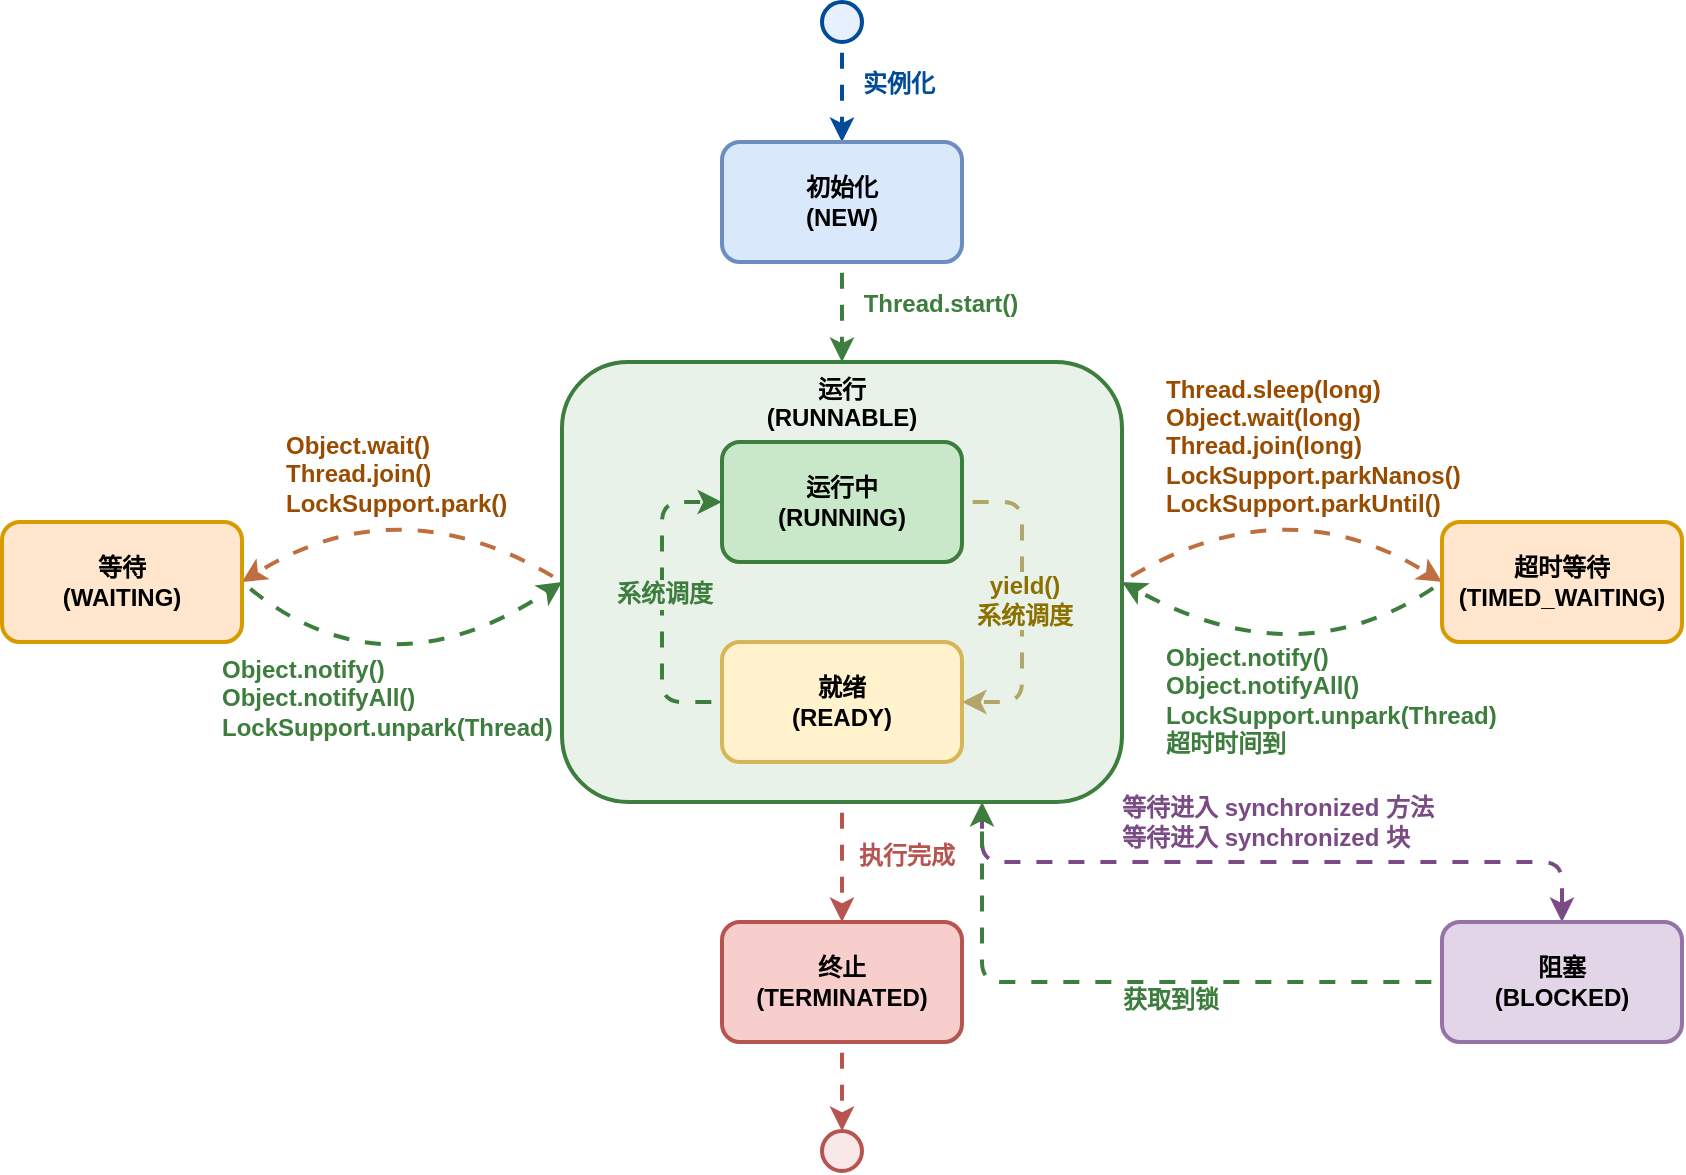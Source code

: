 <mxfile version="25.0.2">
  <diagram id="C5R1j_d1sZ6bN2mK0oP4" name="Page-1">
    <mxGraphModel dx="1420" dy="2062" grid="1" gridSize="10" guides="1" tooltips="1" connect="1" arrows="1" fold="1" page="1" pageScale="1" pageWidth="827" pageHeight="1169" math="0" shadow="0">
      <root>
        <mxCell id="0" />
        <mxCell id="1" parent="0" />
        <mxCell id="MH4kUnOyoTzqZymSGQnd-26" value="" style="rounded=0;orthogonalLoop=1;jettySize=auto;html=1;exitX=1;exitY=0.5;exitDx=0;exitDy=0;entryX=0;entryY=0.5;entryDx=0;entryDy=0;curved=1;fontSize=12;flowAnimation=1;fillColor=#fff5e6;strokeColor=#bf6f3f;strokeWidth=2;" parent="1" source="MH4kUnOyoTzqZymSGQnd-4" target="state_timed_waiting" edge="1">
          <mxGeometry y="20" relative="1" as="geometry">
            <Array as="points">
              <mxPoint x="680" y="240" />
            </Array>
            <mxPoint x="-10" y="-3" as="offset" />
          </mxGeometry>
        </mxCell>
        <mxCell id="1Cu20XynjvV-d4irG11N-1" value="&lt;span style=&quot;font-weight: bold; color: #994c00;&quot;&gt;Thread.sleep(long)&lt;/span&gt;&lt;br&gt;&lt;span style=&quot;font-weight: bold; color: #994c00;&quot;&gt;Object.wait(long)&lt;/span&gt;&lt;br&gt;&lt;span style=&quot;font-weight: bold; color: #994c00;&quot;&gt;Thread.join(long)&lt;/span&gt;&lt;br&gt;&lt;span style=&quot;font-weight: bold; color: #994c00;&quot;&gt;LockSupport.parkNanos()&lt;/span&gt;&lt;br&gt;&lt;span style=&quot;font-weight: bold; color: #994c00;&quot;&gt;LockSupport.parkUntil()&lt;/span&gt;" style="edgeLabel;html=1;align=left;verticalAlign=middle;resizable=0;points=[];fontSize=12;labelBackgroundColor=none;" parent="MH4kUnOyoTzqZymSGQnd-26" vertex="1" connectable="0">
          <mxGeometry x="-0.158" y="-20" relative="1" as="geometry">
            <mxPoint x="-58" y="-43" as="offset" />
          </mxGeometry>
        </mxCell>
        <mxCell id="MH4kUnOyoTzqZymSGQnd-29" value="" style="rounded=0;orthogonalLoop=1;jettySize=auto;html=1;exitX=0;exitY=0.5;exitDx=0;exitDy=0;entryX=1;entryY=0.5;entryDx=0;entryDy=0;curved=1;fontSize=13;flowAnimation=1;fillColor=#fff5e6;strokeColor=#bf6f3f;strokeWidth=2;" parent="1" source="MH4kUnOyoTzqZymSGQnd-4" target="state_waiting" edge="1">
          <mxGeometry x="-0.002" relative="1" as="geometry">
            <Array as="points">
              <mxPoint x="240" y="240" />
            </Array>
            <mxPoint as="offset" />
          </mxGeometry>
        </mxCell>
        <mxCell id="1Cu20XynjvV-d4irG11N-4" value="&lt;span style=&quot;font-weight: bold; color: #994c00;&quot;&gt;Object.wait()&lt;/span&gt;&lt;br&gt;&lt;span style=&quot;font-weight: bold; color: #994c00;&quot;&gt;Thread.join()&lt;/span&gt;&lt;br&gt;&lt;span style=&quot;font-weight: bold; color: #994c00;&quot;&gt;LockSupport.park()&lt;/span&gt;" style="edgeLabel;html=1;align=left;verticalAlign=middle;resizable=0;points=[];fontSize=12;labelBackgroundColor=none;" parent="MH4kUnOyoTzqZymSGQnd-29" vertex="1" connectable="0">
          <mxGeometry x="0.142" y="18" relative="1" as="geometry">
            <mxPoint x="-58" y="-26" as="offset" />
          </mxGeometry>
        </mxCell>
        <mxCell id="1Cu20XynjvV-d4irG11N-7" style="edgeStyle=orthogonalEdgeStyle;rounded=1;orthogonalLoop=1;jettySize=auto;html=1;exitX=0.75;exitY=1;exitDx=0;exitDy=0;curved=0;flowAnimation=1;fillColor=#f5ebf5;strokeColor=#7a4b85;strokeWidth=2;" parent="1" source="MH4kUnOyoTzqZymSGQnd-4" target="state_blocked" edge="1">
          <mxGeometry relative="1" as="geometry" />
        </mxCell>
        <mxCell id="1Cu20XynjvV-d4irG11N-8" value="&lt;span style=&quot;font-weight: bold; color: #7a4b85;&quot;&gt;等待进入 synchronized 方法&lt;br&gt;等待进入 synchronized 块&lt;/span&gt;" style="edgeLabel;html=1;align=left;verticalAlign=middle;resizable=0;points=[];fontSize=12;labelBackgroundColor=none;" parent="1Cu20XynjvV-d4irG11N-7" vertex="1" connectable="0">
          <mxGeometry x="-0.023" relative="1" as="geometry">
            <mxPoint x="-73" y="-20" as="offset" />
          </mxGeometry>
        </mxCell>
        <mxCell id="MH4kUnOyoTzqZymSGQnd-4" value="运行&#xa;(RUNNABLE)" style="rounded=1;whiteSpace=wrap;html=1;verticalAlign=top;fontStyle=1;fillColor=#e8f2e8;strokeColor=#3d7d3d;strokeWidth=2;" parent="1" vertex="1">
          <mxGeometry x="320" y="180" width="280" height="220" as="geometry" />
        </mxCell>
        <mxCell id="initial_state" value="" style="ellipse;whiteSpace=wrap;html=1;aspect=fixed;fillColor=#e6f0ff;strokeColor=#004c99;strokeWidth=2;" parent="1" vertex="1">
          <mxGeometry x="450" width="20" height="20" as="geometry" />
        </mxCell>
        <mxCell id="trans_initial_new" value="" style="edgeStyle=orthogonalEdgeStyle;rounded=0;orthogonalLoop=1;jettySize=auto;html=1;fontSize=12;flowAnimation=1;fillColor=#e6f0ff;strokeColor=#004c99;strokeWidth=2;fontStyle=1;fontColor=#004c99;" parent="1" source="initial_state" target="state_new" edge="1">
          <mxGeometry x="-0.2" relative="1" as="geometry">
            <Array as="points">
              <mxPoint x="460" y="30" />
              <mxPoint x="460" y="30" />
            </Array>
            <mxPoint as="offset" />
          </mxGeometry>
        </mxCell>
        <mxCell id="5myeSxd9RxO7uCoTxaRo-2" value="&lt;span style=&quot;color: rgb(0, 76, 153); font-size: 12px; font-weight: 700;&quot;&gt;实例化&lt;/span&gt;" style="edgeLabel;html=1;align=center;verticalAlign=middle;resizable=0;points=[];labelBackgroundColor=none;" vertex="1" connectable="0" parent="trans_initial_new">
          <mxGeometry x="-0.34" y="-1" relative="1" as="geometry">
            <mxPoint x="29" y="4" as="offset" />
          </mxGeometry>
        </mxCell>
        <mxCell id="state_new" value="初始化&#xa;(NEW)" style="rounded=1;whiteSpace=wrap;html=1;fillColor=#dae8fc;strokeColor=#6c8ebf;strokeWidth=2;fontStyle=1;" parent="1" vertex="1">
          <mxGeometry x="400" y="70" width="120" height="60" as="geometry" />
        </mxCell>
        <mxCell id="MH4kUnOyoTzqZymSGQnd-9" style="edgeStyle=orthogonalEdgeStyle;rounded=1;orthogonalLoop=1;jettySize=auto;html=1;exitX=1;exitY=0.5;exitDx=0;exitDy=0;entryX=1;entryY=0.5;entryDx=0;entryDy=0;curved=0;flowAnimation=1;fillColor=#fff8e6;strokeColor=#b3a569;strokeWidth=2;" parent="1" source="state_runnable" target="state_running" edge="1">
          <mxGeometry relative="1" as="geometry">
            <Array as="points">
              <mxPoint x="550" y="250" />
              <mxPoint x="550" y="350" />
            </Array>
          </mxGeometry>
        </mxCell>
        <mxCell id="MH4kUnOyoTzqZymSGQnd-11" value="&lt;span style=&quot;font-weight: bold; color: #8c7000;&quot;&gt;yield()&lt;br&gt;系统调度&lt;/span&gt;" style="edgeLabel;html=1;align=center;verticalAlign=middle;resizable=0;points=[];fontSize=12;labelBackgroundColor=#e8f2e8;" parent="MH4kUnOyoTzqZymSGQnd-9" vertex="1" connectable="0">
          <mxGeometry x="-0.013" y="1" relative="1" as="geometry">
            <mxPoint as="offset" />
          </mxGeometry>
        </mxCell>
        <mxCell id="state_runnable" value="运行中&#xa;(RUNNING)" style="rounded=1;whiteSpace=wrap;html=1;fillColor=#c9e8c9;strokeColor=#3d7d3d;strokeWidth=2;fontStyle=1;" parent="1" vertex="1">
          <mxGeometry x="400" y="220" width="120" height="60" as="geometry" />
        </mxCell>
        <mxCell id="MH4kUnOyoTzqZymSGQnd-10" value="" style="edgeStyle=orthogonalEdgeStyle;rounded=1;orthogonalLoop=1;jettySize=auto;html=1;exitX=0;exitY=0.5;exitDx=0;exitDy=0;entryX=0;entryY=0.5;entryDx=0;entryDy=0;curved=0;fontSize=12;strokeColor=#3d7d3d;flowAnimation=1;labelBackgroundColor=#b0e3e6;fillColor=#e8f2e8;strokeWidth=2;" parent="1" source="state_running" target="state_runnable" edge="1">
          <mxGeometry relative="1" as="geometry">
            <Array as="points">
              <mxPoint x="370" y="350" />
              <mxPoint x="370" y="250" />
            </Array>
            <mxPoint as="offset" />
          </mxGeometry>
        </mxCell>
        <mxCell id="1Cu20XynjvV-d4irG11N-10" value="&lt;span style=&quot;font-weight: bold; color: #3d7d3d;&quot;&gt;系统调度&lt;/span&gt;" style="edgeLabel;html=1;align=center;verticalAlign=middle;resizable=0;points=[];labelBackgroundColor=#e8f2e8;fontSize=12;" parent="MH4kUnOyoTzqZymSGQnd-10" vertex="1" connectable="0">
          <mxGeometry x="0.05" y="-1" relative="1" as="geometry">
            <mxPoint as="offset" />
          </mxGeometry>
        </mxCell>
        <mxCell id="state_running" value="就绪&#xa;(READY)" style="rounded=1;whiteSpace=wrap;html=1;fillColor=#fff2cc;strokeColor=#d6b656;strokeWidth=2;fontStyle=1;" parent="1" vertex="1">
          <mxGeometry x="400" y="320" width="120" height="60" as="geometry" />
        </mxCell>
        <mxCell id="MH4kUnOyoTzqZymSGQnd-16" value="" style="edgeStyle=orthogonalEdgeStyle;rounded=1;orthogonalLoop=1;jettySize=auto;html=1;exitX=0;exitY=0.5;exitDx=0;exitDy=0;entryX=0.75;entryY=1;entryDx=0;entryDy=0;curved=0;flowAnimation=1;fillColor=#e8f2e8;strokeColor=#3d7d3d;strokeWidth=2;" parent="1" source="state_blocked" target="MH4kUnOyoTzqZymSGQnd-4" edge="1">
          <mxGeometry relative="1" as="geometry">
            <Array as="points">
              <mxPoint x="530" y="490" />
            </Array>
          </mxGeometry>
        </mxCell>
        <mxCell id="1Cu20XynjvV-d4irG11N-9" value="&lt;span style=&quot;font-weight: bold; color: #3d7d3d;&quot;&gt;获取到锁&lt;/span&gt;" style="edgeLabel;html=1;align=center;verticalAlign=middle;resizable=0;points=[];fontSize=12;labelBackgroundColor=none;" parent="MH4kUnOyoTzqZymSGQnd-16" vertex="1" connectable="0">
          <mxGeometry x="-0.244" relative="1" as="geometry">
            <mxPoint x="-15" y="9" as="offset" />
          </mxGeometry>
        </mxCell>
        <mxCell id="state_blocked" value="阻塞&#xa;(BLOCKED)" style="rounded=1;whiteSpace=wrap;html=1;fillColor=#e1d5e7;strokeColor=#9673a6;strokeWidth=2;fontStyle=1;" parent="1" vertex="1">
          <mxGeometry x="760" y="460" width="120" height="60" as="geometry" />
        </mxCell>
        <mxCell id="MH4kUnOyoTzqZymSGQnd-31" value="" style="rounded=0;orthogonalLoop=1;jettySize=auto;html=1;exitX=1;exitY=0.5;exitDx=0;exitDy=0;entryX=0;entryY=0.5;entryDx=0;entryDy=0;curved=1;fontSize=13;flowAnimation=1;fillColor=#e8f2e8;strokeColor=#3d7d3d;strokeWidth=2;" parent="1" source="state_waiting" target="MH4kUnOyoTzqZymSGQnd-4" edge="1">
          <mxGeometry x="-0.08" relative="1" as="geometry">
            <Array as="points">
              <mxPoint x="230" y="350" />
            </Array>
            <mxPoint as="offset" />
          </mxGeometry>
        </mxCell>
        <mxCell id="1Cu20XynjvV-d4irG11N-3" value="&lt;span style=&quot;font-weight: bold; color: #3d7d3d;&quot;&gt;Object.notify()&lt;/span&gt;&lt;br&gt;&lt;span style=&quot;font-weight: bold; color: #3d7d3d;&quot;&gt;Object.notifyAll()&lt;/span&gt;&lt;br&gt;&lt;span style=&quot;font-weight: bold; color: #3d7d3d;&quot;&gt;LockSupport.unpark(Thread)&lt;/span&gt;" style="edgeLabel;html=1;align=left;verticalAlign=middle;resizable=0;points=[];fontStyle=0;fontSize=12;labelBackgroundColor=none;" parent="MH4kUnOyoTzqZymSGQnd-31" vertex="1" connectable="0">
          <mxGeometry x="0.139" y="20" relative="1" as="geometry">
            <mxPoint x="-89" y="26" as="offset" />
          </mxGeometry>
        </mxCell>
        <mxCell id="state_waiting" value="等待&#xa;(WAITING)" style="rounded=1;whiteSpace=wrap;html=1;fillColor=#ffe6cc;strokeColor=#d79b00;strokeWidth=2;fontStyle=1;" parent="1" vertex="1">
          <mxGeometry x="40" y="260" width="120" height="60" as="geometry" />
        </mxCell>
        <mxCell id="MH4kUnOyoTzqZymSGQnd-27" value="&lt;div&gt;&lt;br&gt;&lt;/div&gt;" style="rounded=0;orthogonalLoop=1;jettySize=auto;html=1;entryX=1;entryY=0.5;entryDx=0;entryDy=0;curved=1;fontSize=12;exitX=0;exitY=0.5;exitDx=0;exitDy=0;align=left;flowAnimation=1;fillColor=#e8f2e8;strokeColor=#3d7d3d;strokeWidth=2;" parent="1" source="state_timed_waiting" target="MH4kUnOyoTzqZymSGQnd-4" edge="1">
          <mxGeometry x="-0.09" y="20" relative="1" as="geometry">
            <Array as="points">
              <mxPoint x="690" y="340" />
            </Array>
            <mxPoint x="750" y="300" as="sourcePoint" />
            <mxPoint x="10" y="3" as="offset" />
          </mxGeometry>
        </mxCell>
        <mxCell id="1Cu20XynjvV-d4irG11N-2" value="&lt;div style=&quot;font-weight: bold; color: #3d7d3d;&quot;&gt;Object.notify()&lt;/div&gt;&lt;div style=&quot;font-weight: bold; color: #3d7d3d;&quot;&gt;Object.notifyAll()&lt;/div&gt;&lt;div style=&quot;font-weight: bold; color: #3d7d3d;&quot;&gt;LockSupport.unpark(Thread)&lt;/div&gt;&lt;div style=&quot;font-weight: bold; color: #3d7d3d;&quot;&gt;超时时间到&lt;/div&gt;" style="edgeLabel;html=1;align=left;verticalAlign=middle;resizable=0;points=[];fontSize=12;labelBackgroundColor=none;" parent="MH4kUnOyoTzqZymSGQnd-27" vertex="1" connectable="0">
          <mxGeometry x="0.113" y="-18" relative="1" as="geometry">
            <mxPoint x="-62" y="34" as="offset" />
          </mxGeometry>
        </mxCell>
        <mxCell id="state_timed_waiting" value="超时等待&#xa;(TIMED_WAITING)" style="rounded=1;whiteSpace=wrap;html=1;fillColor=#ffe6cc;strokeColor=#d79b00;strokeWidth=2;fontStyle=1;" parent="1" vertex="1">
          <mxGeometry x="760" y="260" width="120" height="60" as="geometry" />
        </mxCell>
        <mxCell id="state_terminated" value="终止&#xa;(TERMINATED)" style="rounded=1;whiteSpace=wrap;html=1;fillColor=#f8cecc;strokeColor=#b85450;strokeWidth=2;fontStyle=1;" parent="1" vertex="1">
          <mxGeometry x="400" y="460" width="120" height="60" as="geometry" />
        </mxCell>
        <mxCell id="trans_new_runnable" value="" style="edgeStyle=orthogonalEdgeStyle;rounded=0;orthogonalLoop=1;jettySize=auto;html=1;entryX=0.5;entryY=0;entryDx=0;entryDy=0;fontSize=12;flowAnimation=1;fillColor=#e8f2e8;strokeColor=#3d7d3d;strokeWidth=2;fontStyle=1;fontColor=#3d7d3d;labelBackgroundColor=none;" parent="1" source="state_new" target="MH4kUnOyoTzqZymSGQnd-4" edge="1">
          <mxGeometry relative="1" as="geometry">
            <mxPoint as="offset" />
            <Array as="points">
              <mxPoint x="460" y="150" />
              <mxPoint x="460" y="150" />
            </Array>
          </mxGeometry>
        </mxCell>
        <mxCell id="5myeSxd9RxO7uCoTxaRo-1" value="&lt;span style=&quot;color: rgb(61, 125, 61); font-size: 12px; font-weight: 700;&quot;&gt;Thread.start()&lt;/span&gt;" style="edgeLabel;html=1;align=center;verticalAlign=middle;resizable=0;points=[];labelBackgroundColor=none;" vertex="1" connectable="0" parent="trans_new_runnable">
          <mxGeometry x="-0.18" y="1" relative="1" as="geometry">
            <mxPoint x="48" as="offset" />
          </mxGeometry>
        </mxCell>
        <mxCell id="trans_running_terminated" value="" style="edgeStyle=orthogonalEdgeStyle;rounded=0;orthogonalLoop=1;jettySize=auto;html=1;exitX=0.5;exitY=1;exitDx=0;exitDy=0;fontSize=12;flowAnimation=1;fillColor=#f8e8e8;strokeColor=#b85450;strokeWidth=2;fontStyle=1;fontColor=#b85450;" parent="1" source="MH4kUnOyoTzqZymSGQnd-4" target="state_terminated" edge="1">
          <mxGeometry relative="1" as="geometry">
            <mxPoint x="460" y="410" as="sourcePoint" />
            <Array as="points">
              <mxPoint x="460" y="410" />
              <mxPoint x="460" y="410" />
            </Array>
            <mxPoint as="offset" />
          </mxGeometry>
        </mxCell>
        <mxCell id="5myeSxd9RxO7uCoTxaRo-3" value="&lt;span style=&quot;color: rgb(184, 84, 80); font-size: 12px; font-weight: 700;&quot;&gt;执行完成&lt;/span&gt;" style="edgeLabel;html=1;align=center;verticalAlign=middle;resizable=0;points=[];labelBackgroundColor=none;" vertex="1" connectable="0" parent="trans_running_terminated">
          <mxGeometry x="-0.217" y="-2" relative="1" as="geometry">
            <mxPoint x="34" y="3" as="offset" />
          </mxGeometry>
        </mxCell>
        <mxCell id="final_state" value="" style="ellipse;whiteSpace=wrap;html=1;aspect=fixed;fillColor=#f8e8e8;strokeColor=#b85450;strokeWidth=2;" parent="1" vertex="1">
          <mxGeometry x="450" y="564.5" width="20" height="20" as="geometry" />
        </mxCell>
        <mxCell id="trans_terminated_final" value="" style="edgeStyle=orthogonalEdgeStyle;rounded=0;orthogonalLoop=1;jettySize=auto;html=1;fillColor=#f8e8e8;strokeColor=#b85450;strokeWidth=2;flowAnimation=1;" parent="1" source="state_terminated" target="final_state" edge="1">
          <mxGeometry relative="1" as="geometry">
            <Array as="points">
              <mxPoint x="460" y="530" />
              <mxPoint x="460" y="530" />
            </Array>
          </mxGeometry>
        </mxCell>
      </root>
    </mxGraphModel>
  </diagram>
</mxfile>
